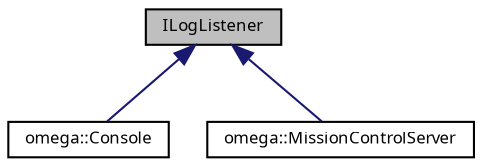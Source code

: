 digraph G
{
  bgcolor="transparent";
  edge [fontname="FreeSans.ttf",fontsize="8",labelfontname="FreeSans.ttf",labelfontsize="8"];
  node [fontname="FreeSans.ttf",fontsize="8",shape=record];
  Node1 [label="ILogListener",height=0.2,width=0.4,color="black", fillcolor="grey75", style="filled" fontcolor="black"];
  Node1 -> Node2 [dir=back,color="midnightblue",fontsize="8",style="solid",fontname="FreeSans.ttf"];
  Node2 [label="omega::Console",height=0.2,width=0.4,color="black",URL="$classomega_1_1_console.html"];
  Node1 -> Node3 [dir=back,color="midnightblue",fontsize="8",style="solid",fontname="FreeSans.ttf"];
  Node3 [label="omega::MissionControlServer",height=0.2,width=0.4,color="black",URL="$classomega_1_1_mission_control_server.html"];
}
